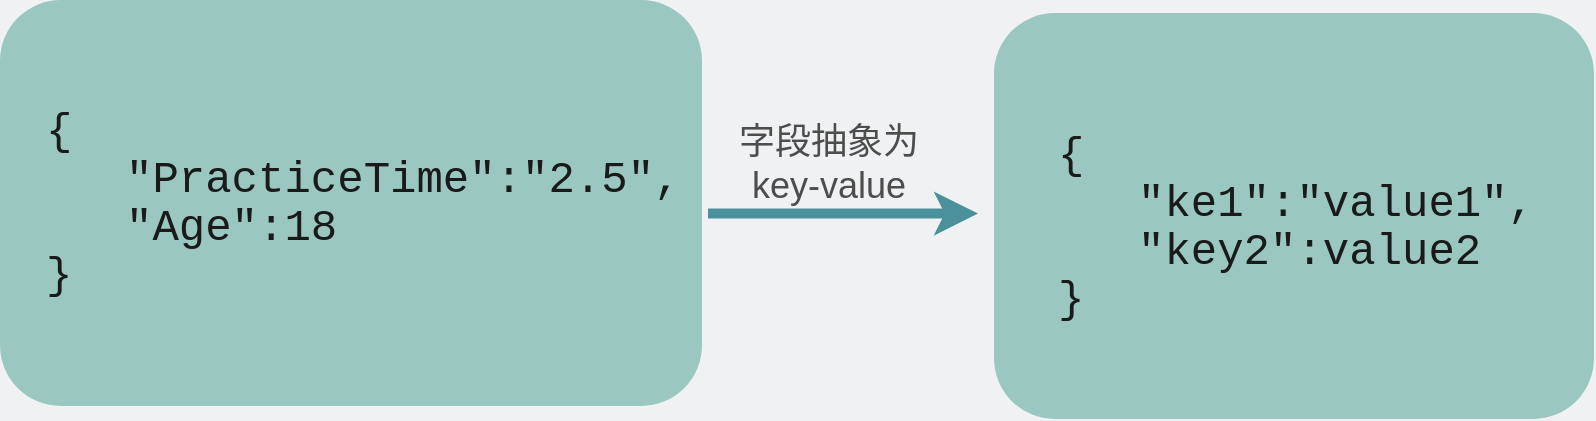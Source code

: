 <mxfile version="21.6.9" type="github">
  <diagram id="3228e29e-7158-1315-38df-8450db1d8a1d" name="Page-1">
    <mxGraphModel dx="1042" dy="962" grid="0" gridSize="10" guides="1" tooltips="1" connect="1" arrows="1" fold="1" page="1" pageScale="1" pageWidth="900" pageHeight="300" background="#EFF1F3" math="0" shadow="0">
      <root>
        <mxCell id="0" />
        <mxCell id="1" parent="0" />
        <mxCell id="aMB2SkQLuwcF9kNnRCJI-1" value="&lt;div style=&quot;font-family: Menlo, Monaco, &amp;quot;Courier New&amp;quot;, monospace; font-size: 16px; line-height: 24px;&quot;&gt;&lt;div style=&quot;&quot;&gt;&lt;br&gt;&lt;/div&gt;&lt;/div&gt;" style="rounded=1;whiteSpace=wrap;html=1;strokeWidth=5;fontSize=30;strokeColor=none;fillColor=#9AC7BF;align=left;" parent="1" vertex="1">
          <mxGeometry x="52" y="353" width="351" height="203" as="geometry" />
        </mxCell>
        <mxCell id="CNL9ZWAu0hiXVesVUDJu-1" value="&lt;div style=&quot;font-family: Menlo, Monaco, &amp;quot;Courier New&amp;quot;, monospace; font-size: 18px; line-height: 24px;&quot;&gt;&lt;div style=&quot;font-size: 20px;&quot;&gt;&lt;div style=&quot;line-height: 24px;&quot;&gt;&lt;div style=&quot;font-size: 22px;&quot;&gt;&lt;div style=&quot;line-height: 24px;&quot;&gt;&lt;div style=&quot;&quot;&gt;&lt;span style=&quot;color: rgb(26, 26, 26); background-color: initial;&quot;&gt;{&lt;/span&gt;&lt;br&gt;&lt;/div&gt;&lt;/div&gt;&lt;/div&gt;&lt;/div&gt;&lt;/div&gt;&lt;/div&gt;&lt;blockquote style=&quot;margin: 0 0 0 40px; border: none; padding: 0px;&quot;&gt;&lt;div style=&quot;font-family: Menlo, Monaco, &amp;quot;Courier New&amp;quot;, monospace; font-size: 18px; line-height: 24px;&quot;&gt;&lt;div style=&quot;font-size: 20px;&quot;&gt;&lt;div style=&quot;line-height: 24px;&quot;&gt;&lt;div style=&quot;font-size: 22px;&quot;&gt;&lt;div style=&quot;line-height: 24px;&quot;&gt;&lt;div style=&quot;&quot;&gt;&lt;font style=&quot;font-size: 22px;&quot; color=&quot;#1a1a1a&quot;&gt;    &quot;PracticeTime&quot;:&quot;2.5&quot;,&lt;/font&gt;&lt;/div&gt;&lt;/div&gt;&lt;/div&gt;&lt;/div&gt;&lt;/div&gt;&lt;/div&gt;&lt;div style=&quot;font-family: Menlo, Monaco, &amp;quot;Courier New&amp;quot;, monospace; font-size: 18px; line-height: 24px;&quot;&gt;&lt;div style=&quot;font-size: 20px;&quot;&gt;&lt;div style=&quot;line-height: 24px;&quot;&gt;&lt;div style=&quot;font-size: 22px;&quot;&gt;&lt;div style=&quot;line-height: 24px;&quot;&gt;&lt;div style=&quot;&quot;&gt;&lt;font style=&quot;font-size: 22px;&quot; color=&quot;#1a1a1a&quot;&gt;&quot;Age&quot;:18&lt;/font&gt;&lt;/div&gt;&lt;/div&gt;&lt;/div&gt;&lt;/div&gt;&lt;/div&gt;&lt;/div&gt;&lt;/blockquote&gt;&lt;div style=&quot;font-family: Menlo, Monaco, &amp;quot;Courier New&amp;quot;, monospace; font-size: 18px; line-height: 24px;&quot;&gt;&lt;div style=&quot;font-size: 20px;&quot;&gt;&lt;div style=&quot;line-height: 24px;&quot;&gt;&lt;div style=&quot;font-size: 22px;&quot;&gt;&lt;div style=&quot;line-height: 24px;&quot;&gt;&lt;div style=&quot;&quot;&gt;&lt;font style=&quot;font-size: 22px;&quot; color=&quot;#1a1a1a&quot;&gt;}&lt;/font&gt;&lt;/div&gt;&lt;/div&gt;&lt;/div&gt;&lt;/div&gt;&lt;/div&gt;&lt;/div&gt;" style="text;html=1;strokeColor=none;fillColor=none;align=left;verticalAlign=middle;whiteSpace=wrap;rounded=0;labelBackgroundColor=none;fontColor=#000000;" parent="1" vertex="1">
          <mxGeometry x="73" y="367.5" width="299" height="174" as="geometry" />
        </mxCell>
        <mxCell id="CNL9ZWAu0hiXVesVUDJu-5" value="" style="endArrow=classic;html=1;rounded=0;fontColor=#000000;strokeWidth=5;strokeColor=#4A919B;" parent="1" edge="1">
          <mxGeometry width="50" height="50" relative="1" as="geometry">
            <mxPoint x="406" y="459.79" as="sourcePoint" />
            <mxPoint x="541" y="459.79" as="targetPoint" />
          </mxGeometry>
        </mxCell>
        <mxCell id="CNL9ZWAu0hiXVesVUDJu-7" value="&lt;font color=&quot;#4d4d4d&quot;&gt;&lt;span style=&quot;font-size: 18px;&quot;&gt;字段抽象为&lt;br&gt;key-value&lt;/span&gt;&lt;/font&gt;" style="text;html=1;strokeColor=none;fillColor=none;align=center;verticalAlign=middle;whiteSpace=wrap;rounded=0;labelBackgroundColor=none;fontColor=#000000;" parent="1" vertex="1">
          <mxGeometry x="403" y="420" width="127" height="30" as="geometry" />
        </mxCell>
        <mxCell id="hOdD8HrPZMyJQa8nyxl9-1" value="&lt;div style=&quot;font-family: Menlo, Monaco, &amp;quot;Courier New&amp;quot;, monospace; font-size: 16px; line-height: 24px;&quot;&gt;&lt;div style=&quot;&quot;&gt;&lt;br&gt;&lt;/div&gt;&lt;/div&gt;" style="rounded=1;whiteSpace=wrap;html=1;strokeWidth=5;fontSize=30;strokeColor=none;fillColor=#9AC7BF;align=left;" vertex="1" parent="1">
          <mxGeometry x="549" y="359.5" width="300" height="203" as="geometry" />
        </mxCell>
        <mxCell id="hOdD8HrPZMyJQa8nyxl9-2" value="&lt;div style=&quot;font-family: Menlo, Monaco, &amp;quot;Courier New&amp;quot;, monospace; font-size: 18px; line-height: 24px;&quot;&gt;&lt;div style=&quot;font-size: 20px;&quot;&gt;&lt;div style=&quot;line-height: 24px;&quot;&gt;&lt;div style=&quot;font-size: 22px;&quot;&gt;&lt;div style=&quot;line-height: 24px;&quot;&gt;&lt;div style=&quot;&quot;&gt;&lt;span style=&quot;color: rgb(26, 26, 26); background-color: initial;&quot;&gt;{&lt;/span&gt;&lt;br&gt;&lt;/div&gt;&lt;/div&gt;&lt;/div&gt;&lt;/div&gt;&lt;/div&gt;&lt;/div&gt;&lt;blockquote style=&quot;margin: 0 0 0 40px; border: none; padding: 0px;&quot;&gt;&lt;div style=&quot;font-family: Menlo, Monaco, &amp;quot;Courier New&amp;quot;, monospace; font-size: 18px; line-height: 24px;&quot;&gt;&lt;div style=&quot;font-size: 20px;&quot;&gt;&lt;div style=&quot;line-height: 24px;&quot;&gt;&lt;div style=&quot;font-size: 22px;&quot;&gt;&lt;div style=&quot;line-height: 24px;&quot;&gt;&lt;div style=&quot;&quot;&gt;&lt;font style=&quot;font-size: 22px;&quot; color=&quot;#1a1a1a&quot;&gt;    &quot;ke1&quot;:&quot;value1&quot;,&lt;/font&gt;&lt;/div&gt;&lt;/div&gt;&lt;/div&gt;&lt;/div&gt;&lt;/div&gt;&lt;/div&gt;&lt;div style=&quot;font-family: Menlo, Monaco, &amp;quot;Courier New&amp;quot;, monospace; font-size: 18px; line-height: 24px;&quot;&gt;&lt;div style=&quot;font-size: 20px;&quot;&gt;&lt;div style=&quot;line-height: 24px;&quot;&gt;&lt;div style=&quot;font-size: 22px;&quot;&gt;&lt;div style=&quot;line-height: 24px;&quot;&gt;&lt;div style=&quot;&quot;&gt;&lt;font style=&quot;font-size: 22px;&quot; color=&quot;#1a1a1a&quot;&gt;&quot;key2&quot;:value2&lt;/font&gt;&lt;/div&gt;&lt;/div&gt;&lt;/div&gt;&lt;/div&gt;&lt;/div&gt;&lt;/div&gt;&lt;/blockquote&gt;&lt;div style=&quot;font-family: Menlo, Monaco, &amp;quot;Courier New&amp;quot;, monospace; font-size: 18px; line-height: 24px;&quot;&gt;&lt;div style=&quot;font-size: 20px;&quot;&gt;&lt;div style=&quot;line-height: 24px;&quot;&gt;&lt;div style=&quot;font-size: 22px;&quot;&gt;&lt;div style=&quot;line-height: 24px;&quot;&gt;&lt;div style=&quot;&quot;&gt;&lt;font style=&quot;font-size: 22px;&quot; color=&quot;#1a1a1a&quot;&gt;}&lt;/font&gt;&lt;/div&gt;&lt;/div&gt;&lt;/div&gt;&lt;/div&gt;&lt;/div&gt;&lt;/div&gt;" style="text;html=1;strokeColor=none;fillColor=none;align=left;verticalAlign=middle;whiteSpace=wrap;rounded=0;labelBackgroundColor=none;fontColor=#000000;" vertex="1" parent="1">
          <mxGeometry x="579" y="379.5" width="250" height="174" as="geometry" />
        </mxCell>
      </root>
    </mxGraphModel>
  </diagram>
</mxfile>
